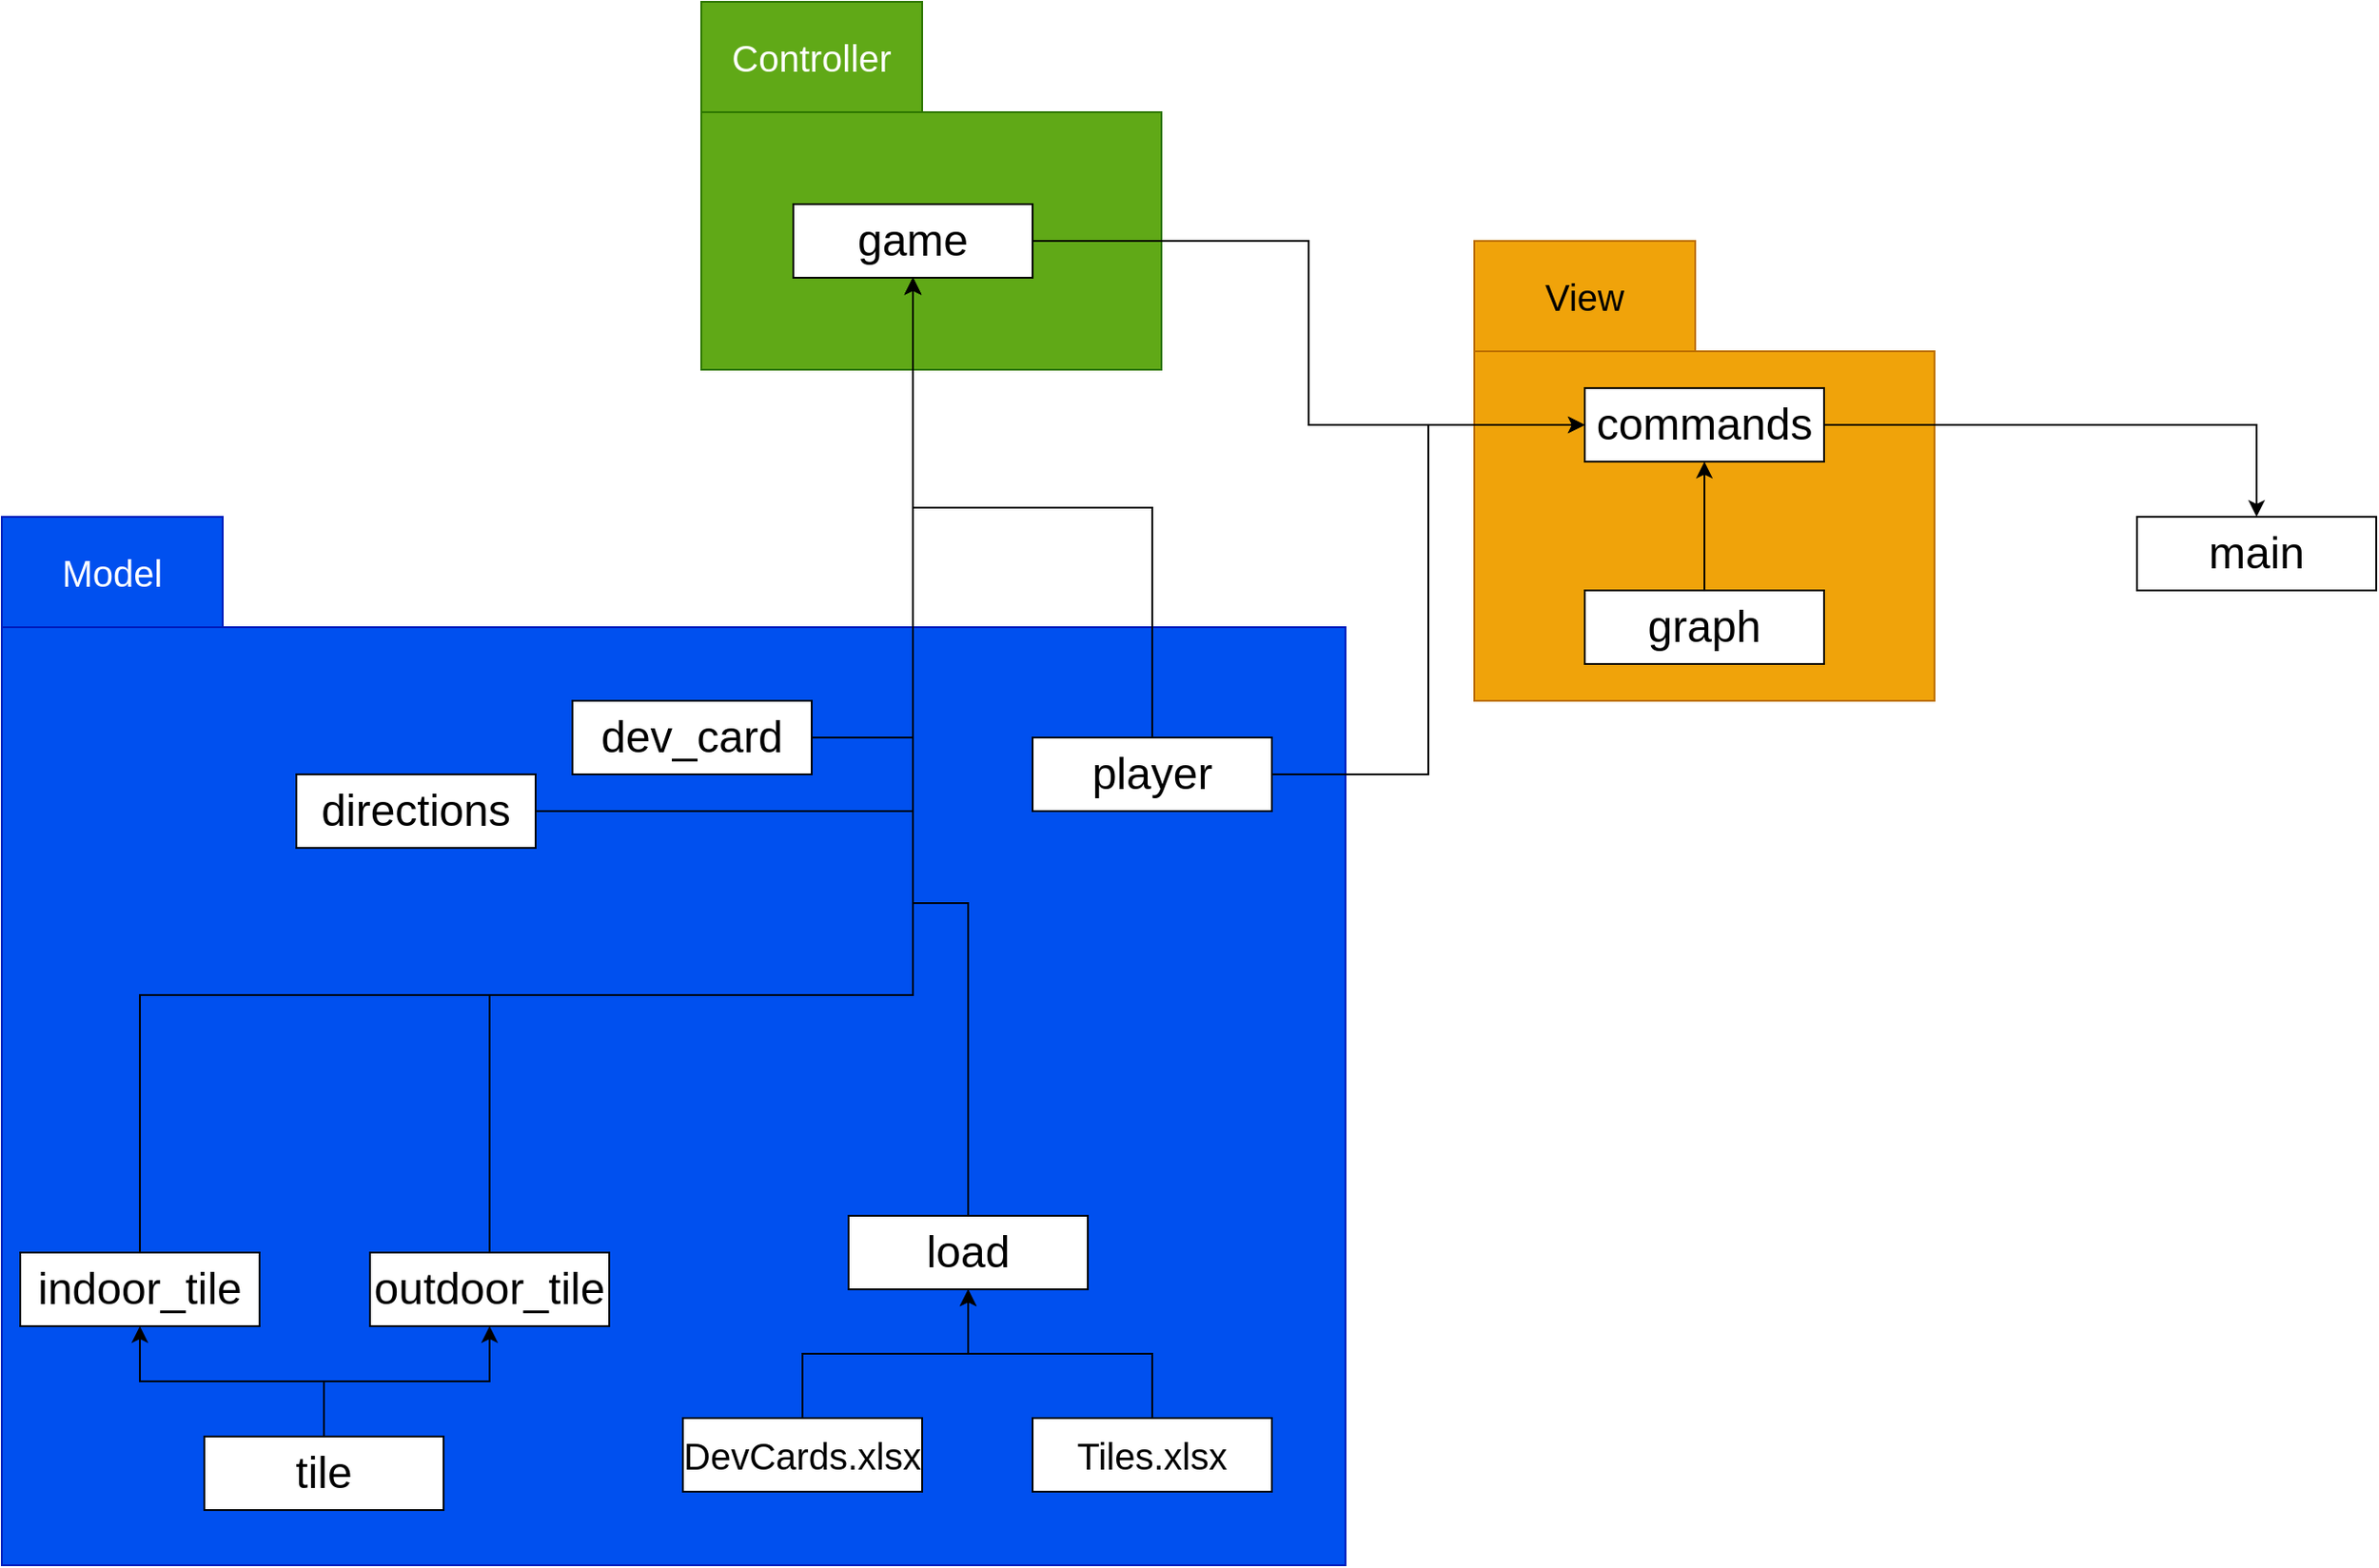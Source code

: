<mxfile version="15.5.4" type="embed"><diagram id="3Jm1eH737LQrSvr3LDSa" name="Class Diagram 1"><mxGraphModel dx="2284" dy="2109" grid="1" gridSize="10" guides="1" tooltips="1" connect="1" arrows="1" fold="1" page="1" pageScale="1" pageWidth="827" pageHeight="1169" math="0" shadow="0"><root><mxCell id="0"/><mxCell id="1" parent="0"/><mxCell id="cVeryimdBj6BlBdM6hIP-40" value="" style="rounded=0;whiteSpace=wrap;html=1;fontSize=20;fillColor=#f0a30a;strokeColor=#BD7000;fontColor=#000000;" parent="1" vertex="1"><mxGeometry x="430" y="110" width="250" height="190" as="geometry"/></mxCell><mxCell id="cVeryimdBj6BlBdM6hIP-38" value="" style="rounded=0;whiteSpace=wrap;html=1;fontSize=20;fillColor=#60a917;strokeColor=#2D7600;fontColor=#ffffff;" parent="1" vertex="1"><mxGeometry x="10" y="-20" width="250" height="140" as="geometry"/></mxCell><mxCell id="cVeryimdBj6BlBdM6hIP-36" value="" style="rounded=0;whiteSpace=wrap;html=1;fontSize=20;fillColor=#0050ef;strokeColor=#001DBC;fontColor=#ffffff;" parent="1" vertex="1"><mxGeometry x="-370" y="260" width="730" height="510" as="geometry"/></mxCell><mxCell id="cVeryimdBj6BlBdM6hIP-44" style="edgeStyle=orthogonalEdgeStyle;rounded=0;orthogonalLoop=1;jettySize=auto;html=1;entryX=0;entryY=0.5;entryDx=0;entryDy=0;fontSize=20;" parent="1" source="cVeryimdBj6BlBdM6hIP-1" target="cVeryimdBj6BlBdM6hIP-9" edge="1"><mxGeometry relative="1" as="geometry"/></mxCell><mxCell id="cVeryimdBj6BlBdM6hIP-1" value="game" style="rounded=0;whiteSpace=wrap;html=1;fontSize=24;" parent="1" vertex="1"><mxGeometry x="60" y="30" width="130" height="40" as="geometry"/></mxCell><mxCell id="cVeryimdBj6BlBdM6hIP-34" style="edgeStyle=orthogonalEdgeStyle;rounded=0;orthogonalLoop=1;jettySize=auto;html=1;entryX=0.5;entryY=1;entryDx=0;entryDy=0;fontSize=20;" parent="1" source="cVeryimdBj6BlBdM6hIP-2" target="cVeryimdBj6BlBdM6hIP-1" edge="1"><mxGeometry relative="1" as="geometry"><Array as="points"><mxPoint x="125" y="320"/></Array></mxGeometry></mxCell><mxCell id="cVeryimdBj6BlBdM6hIP-2" value="dev_card" style="rounded=0;whiteSpace=wrap;html=1;fontSize=24;" parent="1" vertex="1"><mxGeometry x="-60" y="300" width="130" height="40" as="geometry"/></mxCell><mxCell id="cVeryimdBj6BlBdM6hIP-33" style="edgeStyle=orthogonalEdgeStyle;rounded=0;orthogonalLoop=1;jettySize=auto;html=1;entryX=0.5;entryY=1;entryDx=0;entryDy=0;fontSize=20;" parent="1" source="cVeryimdBj6BlBdM6hIP-3" target="cVeryimdBj6BlBdM6hIP-1" edge="1"><mxGeometry relative="1" as="geometry"/></mxCell><mxCell id="cVeryimdBj6BlBdM6hIP-3" value="directions" style="rounded=0;whiteSpace=wrap;html=1;fontSize=24;" parent="1" vertex="1"><mxGeometry x="-210" y="340" width="130" height="40" as="geometry"/></mxCell><mxCell id="cVeryimdBj6BlBdM6hIP-49" style="edgeStyle=orthogonalEdgeStyle;rounded=0;orthogonalLoop=1;jettySize=auto;html=1;entryX=0.5;entryY=1;entryDx=0;entryDy=0;fontSize=20;" parent="1" source="cVeryimdBj6BlBdM6hIP-4" target="cVeryimdBj6BlBdM6hIP-1" edge="1"><mxGeometry relative="1" as="geometry"><Array as="points"><mxPoint x="-295" y="460"/><mxPoint x="125" y="460"/></Array></mxGeometry></mxCell><mxCell id="cVeryimdBj6BlBdM6hIP-4" value="indoor_tile" style="rounded=0;whiteSpace=wrap;html=1;fontSize=24;" parent="1" vertex="1"><mxGeometry x="-360" y="600" width="130" height="40" as="geometry"/></mxCell><mxCell id="cVeryimdBj6BlBdM6hIP-48" style="edgeStyle=orthogonalEdgeStyle;rounded=0;orthogonalLoop=1;jettySize=auto;html=1;entryX=0.5;entryY=1;entryDx=0;entryDy=0;fontSize=20;" parent="1" source="cVeryimdBj6BlBdM6hIP-5" target="cVeryimdBj6BlBdM6hIP-1" edge="1"><mxGeometry relative="1" as="geometry"><Array as="points"><mxPoint x="-105" y="460"/><mxPoint x="125" y="460"/></Array></mxGeometry></mxCell><mxCell id="cVeryimdBj6BlBdM6hIP-5" value="outdoor_tile" style="rounded=0;whiteSpace=wrap;html=1;fontSize=24;" parent="1" vertex="1"><mxGeometry x="-170" y="600" width="130" height="40" as="geometry"/></mxCell><mxCell id="cVeryimdBj6BlBdM6hIP-46" style="edgeStyle=orthogonalEdgeStyle;rounded=0;orthogonalLoop=1;jettySize=auto;html=1;entryX=0.5;entryY=1;entryDx=0;entryDy=0;fontSize=20;" parent="1" source="cVeryimdBj6BlBdM6hIP-6" target="cVeryimdBj6BlBdM6hIP-4" edge="1"><mxGeometry relative="1" as="geometry"/></mxCell><mxCell id="cVeryimdBj6BlBdM6hIP-47" style="edgeStyle=orthogonalEdgeStyle;rounded=0;orthogonalLoop=1;jettySize=auto;html=1;entryX=0.5;entryY=1;entryDx=0;entryDy=0;fontSize=20;" parent="1" source="cVeryimdBj6BlBdM6hIP-6" target="cVeryimdBj6BlBdM6hIP-5" edge="1"><mxGeometry relative="1" as="geometry"/></mxCell><mxCell id="cVeryimdBj6BlBdM6hIP-6" value="tile" style="rounded=0;whiteSpace=wrap;html=1;fontSize=24;" parent="1" vertex="1"><mxGeometry x="-260" y="700" width="130" height="40" as="geometry"/></mxCell><mxCell id="cVeryimdBj6BlBdM6hIP-35" style="edgeStyle=orthogonalEdgeStyle;rounded=0;orthogonalLoop=1;jettySize=auto;html=1;entryX=0.5;entryY=1;entryDx=0;entryDy=0;fontSize=20;" parent="1" source="cVeryimdBj6BlBdM6hIP-7" target="cVeryimdBj6BlBdM6hIP-1" edge="1"><mxGeometry relative="1" as="geometry"/></mxCell><mxCell id="cVeryimdBj6BlBdM6hIP-42" style="edgeStyle=orthogonalEdgeStyle;rounded=0;orthogonalLoop=1;jettySize=auto;html=1;entryX=0;entryY=0.5;entryDx=0;entryDy=0;fontSize=20;" parent="1" source="cVeryimdBj6BlBdM6hIP-7" target="cVeryimdBj6BlBdM6hIP-9" edge="1"><mxGeometry relative="1" as="geometry"/></mxCell><mxCell id="cVeryimdBj6BlBdM6hIP-7" value="player" style="rounded=0;whiteSpace=wrap;html=1;fontSize=24;" parent="1" vertex="1"><mxGeometry x="190" y="320" width="130" height="40" as="geometry"/></mxCell><mxCell id="cVeryimdBj6BlBdM6hIP-15" style="edgeStyle=orthogonalEdgeStyle;rounded=0;orthogonalLoop=1;jettySize=auto;html=1;entryX=0.5;entryY=1;entryDx=0;entryDy=0;fontSize=24;" parent="1" source="cVeryimdBj6BlBdM6hIP-8" target="cVeryimdBj6BlBdM6hIP-1" edge="1"><mxGeometry relative="1" as="geometry"><Array as="points"><mxPoint x="155" y="410"/><mxPoint x="125" y="410"/></Array></mxGeometry></mxCell><mxCell id="cVeryimdBj6BlBdM6hIP-8" value="load" style="rounded=0;whiteSpace=wrap;html=1;fontSize=24;" parent="1" vertex="1"><mxGeometry x="90" y="580" width="130" height="40" as="geometry"/></mxCell><mxCell id="cVeryimdBj6BlBdM6hIP-45" style="edgeStyle=orthogonalEdgeStyle;rounded=0;orthogonalLoop=1;jettySize=auto;html=1;fontSize=20;" parent="1" source="cVeryimdBj6BlBdM6hIP-9" target="cVeryimdBj6BlBdM6hIP-11" edge="1"><mxGeometry relative="1" as="geometry"/></mxCell><mxCell id="cVeryimdBj6BlBdM6hIP-9" value="commands" style="rounded=0;whiteSpace=wrap;html=1;fontSize=24;" parent="1" vertex="1"><mxGeometry x="490" y="130" width="130" height="40" as="geometry"/></mxCell><mxCell id="cVeryimdBj6BlBdM6hIP-43" style="edgeStyle=orthogonalEdgeStyle;rounded=0;orthogonalLoop=1;jettySize=auto;html=1;entryX=0.5;entryY=1;entryDx=0;entryDy=0;fontSize=20;" parent="1" source="cVeryimdBj6BlBdM6hIP-10" target="cVeryimdBj6BlBdM6hIP-9" edge="1"><mxGeometry relative="1" as="geometry"/></mxCell><mxCell id="cVeryimdBj6BlBdM6hIP-10" value="graph" style="rounded=0;whiteSpace=wrap;html=1;fontSize=24;" parent="1" vertex="1"><mxGeometry x="490" y="240" width="130" height="40" as="geometry"/></mxCell><mxCell id="cVeryimdBj6BlBdM6hIP-11" value="main" style="rounded=0;whiteSpace=wrap;html=1;fontSize=24;" parent="1" vertex="1"><mxGeometry x="790" y="200" width="130" height="40" as="geometry"/></mxCell><mxCell id="cVeryimdBj6BlBdM6hIP-29" style="edgeStyle=orthogonalEdgeStyle;rounded=0;orthogonalLoop=1;jettySize=auto;html=1;entryX=0.5;entryY=1;entryDx=0;entryDy=0;fontSize=20;" parent="1" source="cVeryimdBj6BlBdM6hIP-19" target="cVeryimdBj6BlBdM6hIP-8" edge="1"><mxGeometry relative="1" as="geometry"/></mxCell><mxCell id="cVeryimdBj6BlBdM6hIP-19" value="&lt;font style=&quot;font-size: 20px;&quot;&gt;DevCards.xlsx&lt;/font&gt;" style="rounded=0;whiteSpace=wrap;html=1;fontSize=24;" parent="1" vertex="1"><mxGeometry y="690" width="130" height="40" as="geometry"/></mxCell><mxCell id="cVeryimdBj6BlBdM6hIP-28" style="edgeStyle=orthogonalEdgeStyle;rounded=0;orthogonalLoop=1;jettySize=auto;html=1;entryX=0.5;entryY=1;entryDx=0;entryDy=0;fontSize=20;" parent="1" source="cVeryimdBj6BlBdM6hIP-20" target="cVeryimdBj6BlBdM6hIP-8" edge="1"><mxGeometry relative="1" as="geometry"/></mxCell><mxCell id="cVeryimdBj6BlBdM6hIP-20" value="&lt;font style=&quot;font-size: 20px;&quot;&gt;Tiles.xlsx&lt;/font&gt;" style="rounded=0;whiteSpace=wrap;html=1;fontSize=24;" parent="1" vertex="1"><mxGeometry x="190" y="690" width="130" height="40" as="geometry"/></mxCell><mxCell id="cVeryimdBj6BlBdM6hIP-37" value="Model" style="rounded=0;whiteSpace=wrap;html=1;fontSize=20;fillColor=#0050ef;fontColor=#ffffff;strokeColor=#001DBC;" parent="1" vertex="1"><mxGeometry x="-370" y="200" width="120" height="60" as="geometry"/></mxCell><mxCell id="cVeryimdBj6BlBdM6hIP-39" value="Controller" style="rounded=0;whiteSpace=wrap;html=1;fontSize=20;fillColor=#60a917;fontColor=#ffffff;strokeColor=#2D7600;" parent="1" vertex="1"><mxGeometry x="10" y="-80" width="120" height="60" as="geometry"/></mxCell><mxCell id="cVeryimdBj6BlBdM6hIP-41" value="View" style="rounded=0;whiteSpace=wrap;html=1;fontSize=20;fillColor=#f0a30a;fontColor=#000000;strokeColor=#BD7000;" parent="1" vertex="1"><mxGeometry x="430" y="50" width="120" height="60" as="geometry"/></mxCell></root></mxGraphModel></diagram></mxfile>